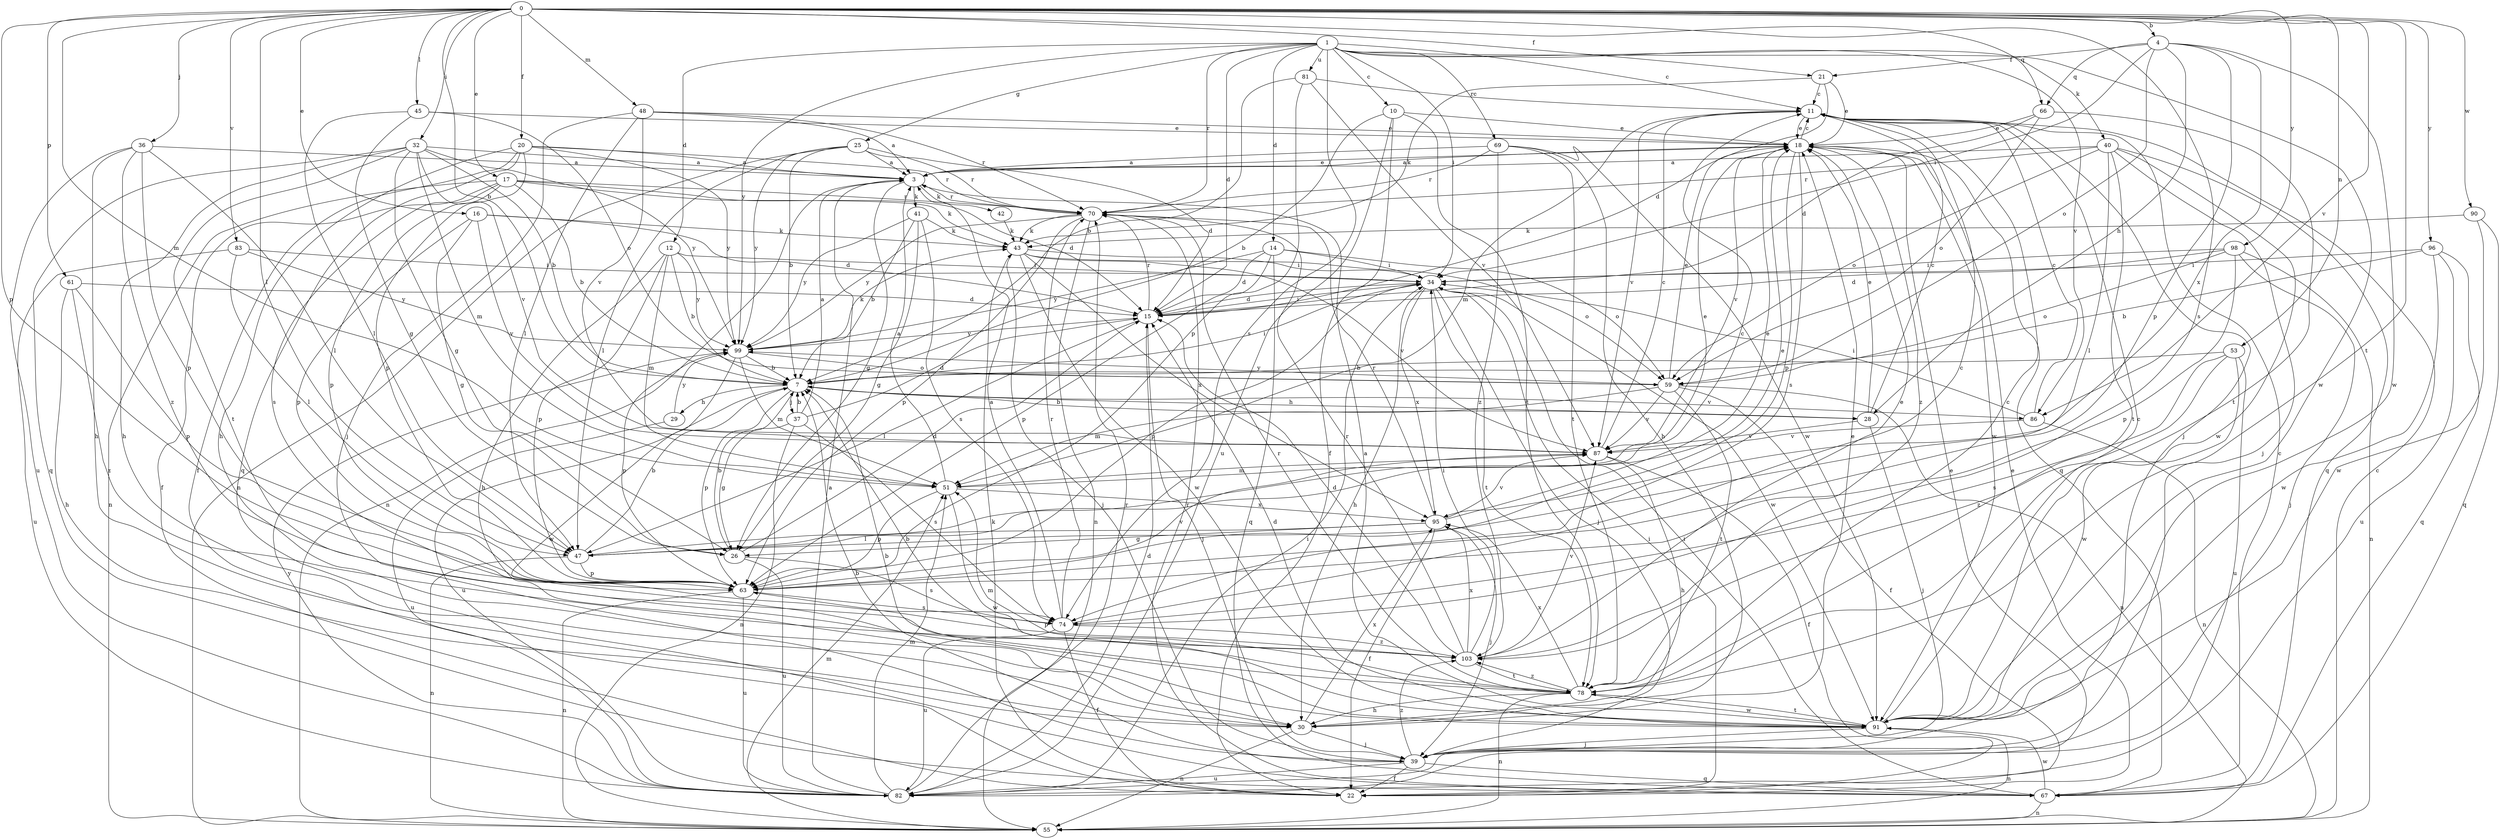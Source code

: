 strict digraph  {
0;
1;
3;
4;
7;
10;
11;
12;
14;
15;
16;
17;
18;
20;
21;
22;
25;
26;
28;
29;
30;
32;
34;
36;
37;
39;
40;
41;
42;
43;
45;
47;
48;
51;
53;
55;
59;
61;
63;
66;
67;
69;
70;
74;
78;
81;
82;
83;
86;
87;
90;
91;
95;
96;
98;
99;
103;
0 -> 4  [label=b];
0 -> 7  [label=b];
0 -> 16  [label=e];
0 -> 17  [label=e];
0 -> 20  [label=f];
0 -> 21  [label=f];
0 -> 32  [label=i];
0 -> 36  [label=j];
0 -> 45  [label=l];
0 -> 47  [label=l];
0 -> 48  [label=m];
0 -> 51  [label=m];
0 -> 53  [label=n];
0 -> 61  [label=p];
0 -> 63  [label=p];
0 -> 66  [label=q];
0 -> 74  [label=s];
0 -> 78  [label=t];
0 -> 83  [label=v];
0 -> 86  [label=v];
0 -> 90  [label=w];
0 -> 96  [label=y];
0 -> 98  [label=y];
1 -> 10  [label=c];
1 -> 11  [label=c];
1 -> 12  [label=d];
1 -> 14  [label=d];
1 -> 15  [label=d];
1 -> 25  [label=g];
1 -> 34  [label=i];
1 -> 40  [label=k];
1 -> 69  [label=r];
1 -> 70  [label=r];
1 -> 74  [label=s];
1 -> 81  [label=u];
1 -> 86  [label=v];
1 -> 91  [label=w];
1 -> 99  [label=y];
3 -> 18  [label=e];
3 -> 26  [label=g];
3 -> 41  [label=k];
3 -> 42  [label=k];
3 -> 55  [label=n];
3 -> 70  [label=r];
4 -> 21  [label=f];
4 -> 28  [label=h];
4 -> 34  [label=i];
4 -> 59  [label=o];
4 -> 63  [label=p];
4 -> 66  [label=q];
4 -> 91  [label=w];
4 -> 95  [label=x];
7 -> 28  [label=h];
7 -> 29  [label=h];
7 -> 34  [label=i];
7 -> 37  [label=j];
7 -> 63  [label=p];
7 -> 82  [label=u];
7 -> 86  [label=v];
10 -> 7  [label=b];
10 -> 18  [label=e];
10 -> 22  [label=f];
10 -> 78  [label=t];
10 -> 82  [label=u];
11 -> 18  [label=e];
11 -> 39  [label=j];
11 -> 51  [label=m];
11 -> 87  [label=v];
12 -> 7  [label=b];
12 -> 30  [label=h];
12 -> 34  [label=i];
12 -> 51  [label=m];
12 -> 63  [label=p];
12 -> 99  [label=y];
14 -> 15  [label=d];
14 -> 34  [label=i];
14 -> 59  [label=o];
14 -> 63  [label=p];
14 -> 67  [label=q];
14 -> 99  [label=y];
15 -> 34  [label=i];
15 -> 39  [label=j];
15 -> 47  [label=l];
15 -> 70  [label=r];
15 -> 99  [label=y];
16 -> 15  [label=d];
16 -> 26  [label=g];
16 -> 43  [label=k];
16 -> 63  [label=p];
16 -> 87  [label=v];
17 -> 7  [label=b];
17 -> 15  [label=d];
17 -> 22  [label=f];
17 -> 43  [label=k];
17 -> 55  [label=n];
17 -> 63  [label=p];
17 -> 70  [label=r];
17 -> 74  [label=s];
18 -> 3  [label=a];
18 -> 11  [label=c];
18 -> 63  [label=p];
18 -> 67  [label=q];
18 -> 74  [label=s];
18 -> 87  [label=v];
18 -> 91  [label=w];
18 -> 103  [label=z];
20 -> 3  [label=a];
20 -> 22  [label=f];
20 -> 30  [label=h];
20 -> 63  [label=p];
20 -> 67  [label=q];
20 -> 70  [label=r];
20 -> 99  [label=y];
21 -> 11  [label=c];
21 -> 15  [label=d];
21 -> 18  [label=e];
21 -> 43  [label=k];
22 -> 18  [label=e];
22 -> 34  [label=i];
22 -> 43  [label=k];
25 -> 3  [label=a];
25 -> 7  [label=b];
25 -> 15  [label=d];
25 -> 47  [label=l];
25 -> 55  [label=n];
25 -> 70  [label=r];
25 -> 99  [label=y];
26 -> 7  [label=b];
26 -> 15  [label=d];
26 -> 74  [label=s];
26 -> 82  [label=u];
28 -> 7  [label=b];
28 -> 11  [label=c];
28 -> 18  [label=e];
28 -> 39  [label=j];
28 -> 87  [label=v];
29 -> 82  [label=u];
29 -> 99  [label=y];
30 -> 18  [label=e];
30 -> 39  [label=j];
30 -> 55  [label=n];
30 -> 95  [label=x];
32 -> 3  [label=a];
32 -> 7  [label=b];
32 -> 26  [label=g];
32 -> 30  [label=h];
32 -> 51  [label=m];
32 -> 67  [label=q];
32 -> 78  [label=t];
32 -> 87  [label=v];
32 -> 99  [label=y];
34 -> 15  [label=d];
34 -> 30  [label=h];
34 -> 39  [label=j];
34 -> 63  [label=p];
34 -> 78  [label=t];
34 -> 91  [label=w];
34 -> 95  [label=x];
36 -> 3  [label=a];
36 -> 30  [label=h];
36 -> 47  [label=l];
36 -> 63  [label=p];
36 -> 82  [label=u];
36 -> 103  [label=z];
37 -> 3  [label=a];
37 -> 7  [label=b];
37 -> 15  [label=d];
37 -> 26  [label=g];
37 -> 55  [label=n];
37 -> 74  [label=s];
39 -> 7  [label=b];
39 -> 22  [label=f];
39 -> 67  [label=q];
39 -> 82  [label=u];
39 -> 103  [label=z];
40 -> 3  [label=a];
40 -> 39  [label=j];
40 -> 47  [label=l];
40 -> 59  [label=o];
40 -> 67  [label=q];
40 -> 70  [label=r];
40 -> 78  [label=t];
40 -> 91  [label=w];
41 -> 7  [label=b];
41 -> 26  [label=g];
41 -> 43  [label=k];
41 -> 74  [label=s];
41 -> 99  [label=y];
42 -> 43  [label=k];
43 -> 34  [label=i];
43 -> 39  [label=j];
43 -> 59  [label=o];
43 -> 87  [label=v];
43 -> 91  [label=w];
43 -> 95  [label=x];
45 -> 18  [label=e];
45 -> 26  [label=g];
45 -> 47  [label=l];
45 -> 59  [label=o];
47 -> 7  [label=b];
47 -> 11  [label=c];
47 -> 18  [label=e];
47 -> 55  [label=n];
47 -> 63  [label=p];
48 -> 3  [label=a];
48 -> 18  [label=e];
48 -> 39  [label=j];
48 -> 47  [label=l];
48 -> 70  [label=r];
48 -> 87  [label=v];
51 -> 3  [label=a];
51 -> 18  [label=e];
51 -> 63  [label=p];
51 -> 91  [label=w];
51 -> 95  [label=x];
53 -> 7  [label=b];
53 -> 74  [label=s];
53 -> 82  [label=u];
53 -> 91  [label=w];
53 -> 103  [label=z];
55 -> 11  [label=c];
55 -> 51  [label=m];
59 -> 18  [label=e];
59 -> 22  [label=f];
59 -> 51  [label=m];
59 -> 55  [label=n];
59 -> 78  [label=t];
59 -> 87  [label=v];
59 -> 99  [label=y];
61 -> 15  [label=d];
61 -> 30  [label=h];
61 -> 63  [label=p];
61 -> 103  [label=z];
63 -> 55  [label=n];
63 -> 74  [label=s];
63 -> 82  [label=u];
63 -> 87  [label=v];
66 -> 15  [label=d];
66 -> 18  [label=e];
66 -> 59  [label=o];
66 -> 78  [label=t];
67 -> 11  [label=c];
67 -> 34  [label=i];
67 -> 55  [label=n];
67 -> 70  [label=r];
67 -> 91  [label=w];
69 -> 3  [label=a];
69 -> 30  [label=h];
69 -> 70  [label=r];
69 -> 78  [label=t];
69 -> 91  [label=w];
69 -> 103  [label=z];
70 -> 43  [label=k];
70 -> 55  [label=n];
70 -> 63  [label=p];
70 -> 99  [label=y];
74 -> 3  [label=a];
74 -> 11  [label=c];
74 -> 22  [label=f];
74 -> 70  [label=r];
74 -> 82  [label=u];
74 -> 103  [label=z];
78 -> 7  [label=b];
78 -> 11  [label=c];
78 -> 30  [label=h];
78 -> 51  [label=m];
78 -> 55  [label=n];
78 -> 70  [label=r];
78 -> 91  [label=w];
78 -> 95  [label=x];
78 -> 103  [label=z];
81 -> 7  [label=b];
81 -> 11  [label=c];
81 -> 63  [label=p];
81 -> 87  [label=v];
82 -> 3  [label=a];
82 -> 15  [label=d];
82 -> 18  [label=e];
82 -> 34  [label=i];
82 -> 51  [label=m];
82 -> 70  [label=r];
82 -> 99  [label=y];
83 -> 34  [label=i];
83 -> 47  [label=l];
83 -> 82  [label=u];
83 -> 99  [label=y];
86 -> 11  [label=c];
86 -> 34  [label=i];
86 -> 55  [label=n];
86 -> 87  [label=v];
87 -> 11  [label=c];
87 -> 22  [label=f];
87 -> 30  [label=h];
87 -> 51  [label=m];
90 -> 43  [label=k];
90 -> 67  [label=q];
90 -> 91  [label=w];
91 -> 3  [label=a];
91 -> 7  [label=b];
91 -> 11  [label=c];
91 -> 15  [label=d];
91 -> 39  [label=j];
91 -> 55  [label=n];
91 -> 78  [label=t];
95 -> 18  [label=e];
95 -> 22  [label=f];
95 -> 26  [label=g];
95 -> 39  [label=j];
95 -> 47  [label=l];
95 -> 70  [label=r];
95 -> 87  [label=v];
96 -> 7  [label=b];
96 -> 34  [label=i];
96 -> 67  [label=q];
96 -> 82  [label=u];
96 -> 91  [label=w];
98 -> 15  [label=d];
98 -> 34  [label=i];
98 -> 39  [label=j];
98 -> 55  [label=n];
98 -> 59  [label=o];
98 -> 63  [label=p];
99 -> 7  [label=b];
99 -> 43  [label=k];
99 -> 51  [label=m];
99 -> 59  [label=o];
99 -> 63  [label=p];
99 -> 91  [label=w];
103 -> 15  [label=d];
103 -> 18  [label=e];
103 -> 34  [label=i];
103 -> 63  [label=p];
103 -> 70  [label=r];
103 -> 78  [label=t];
103 -> 87  [label=v];
103 -> 95  [label=x];
}
